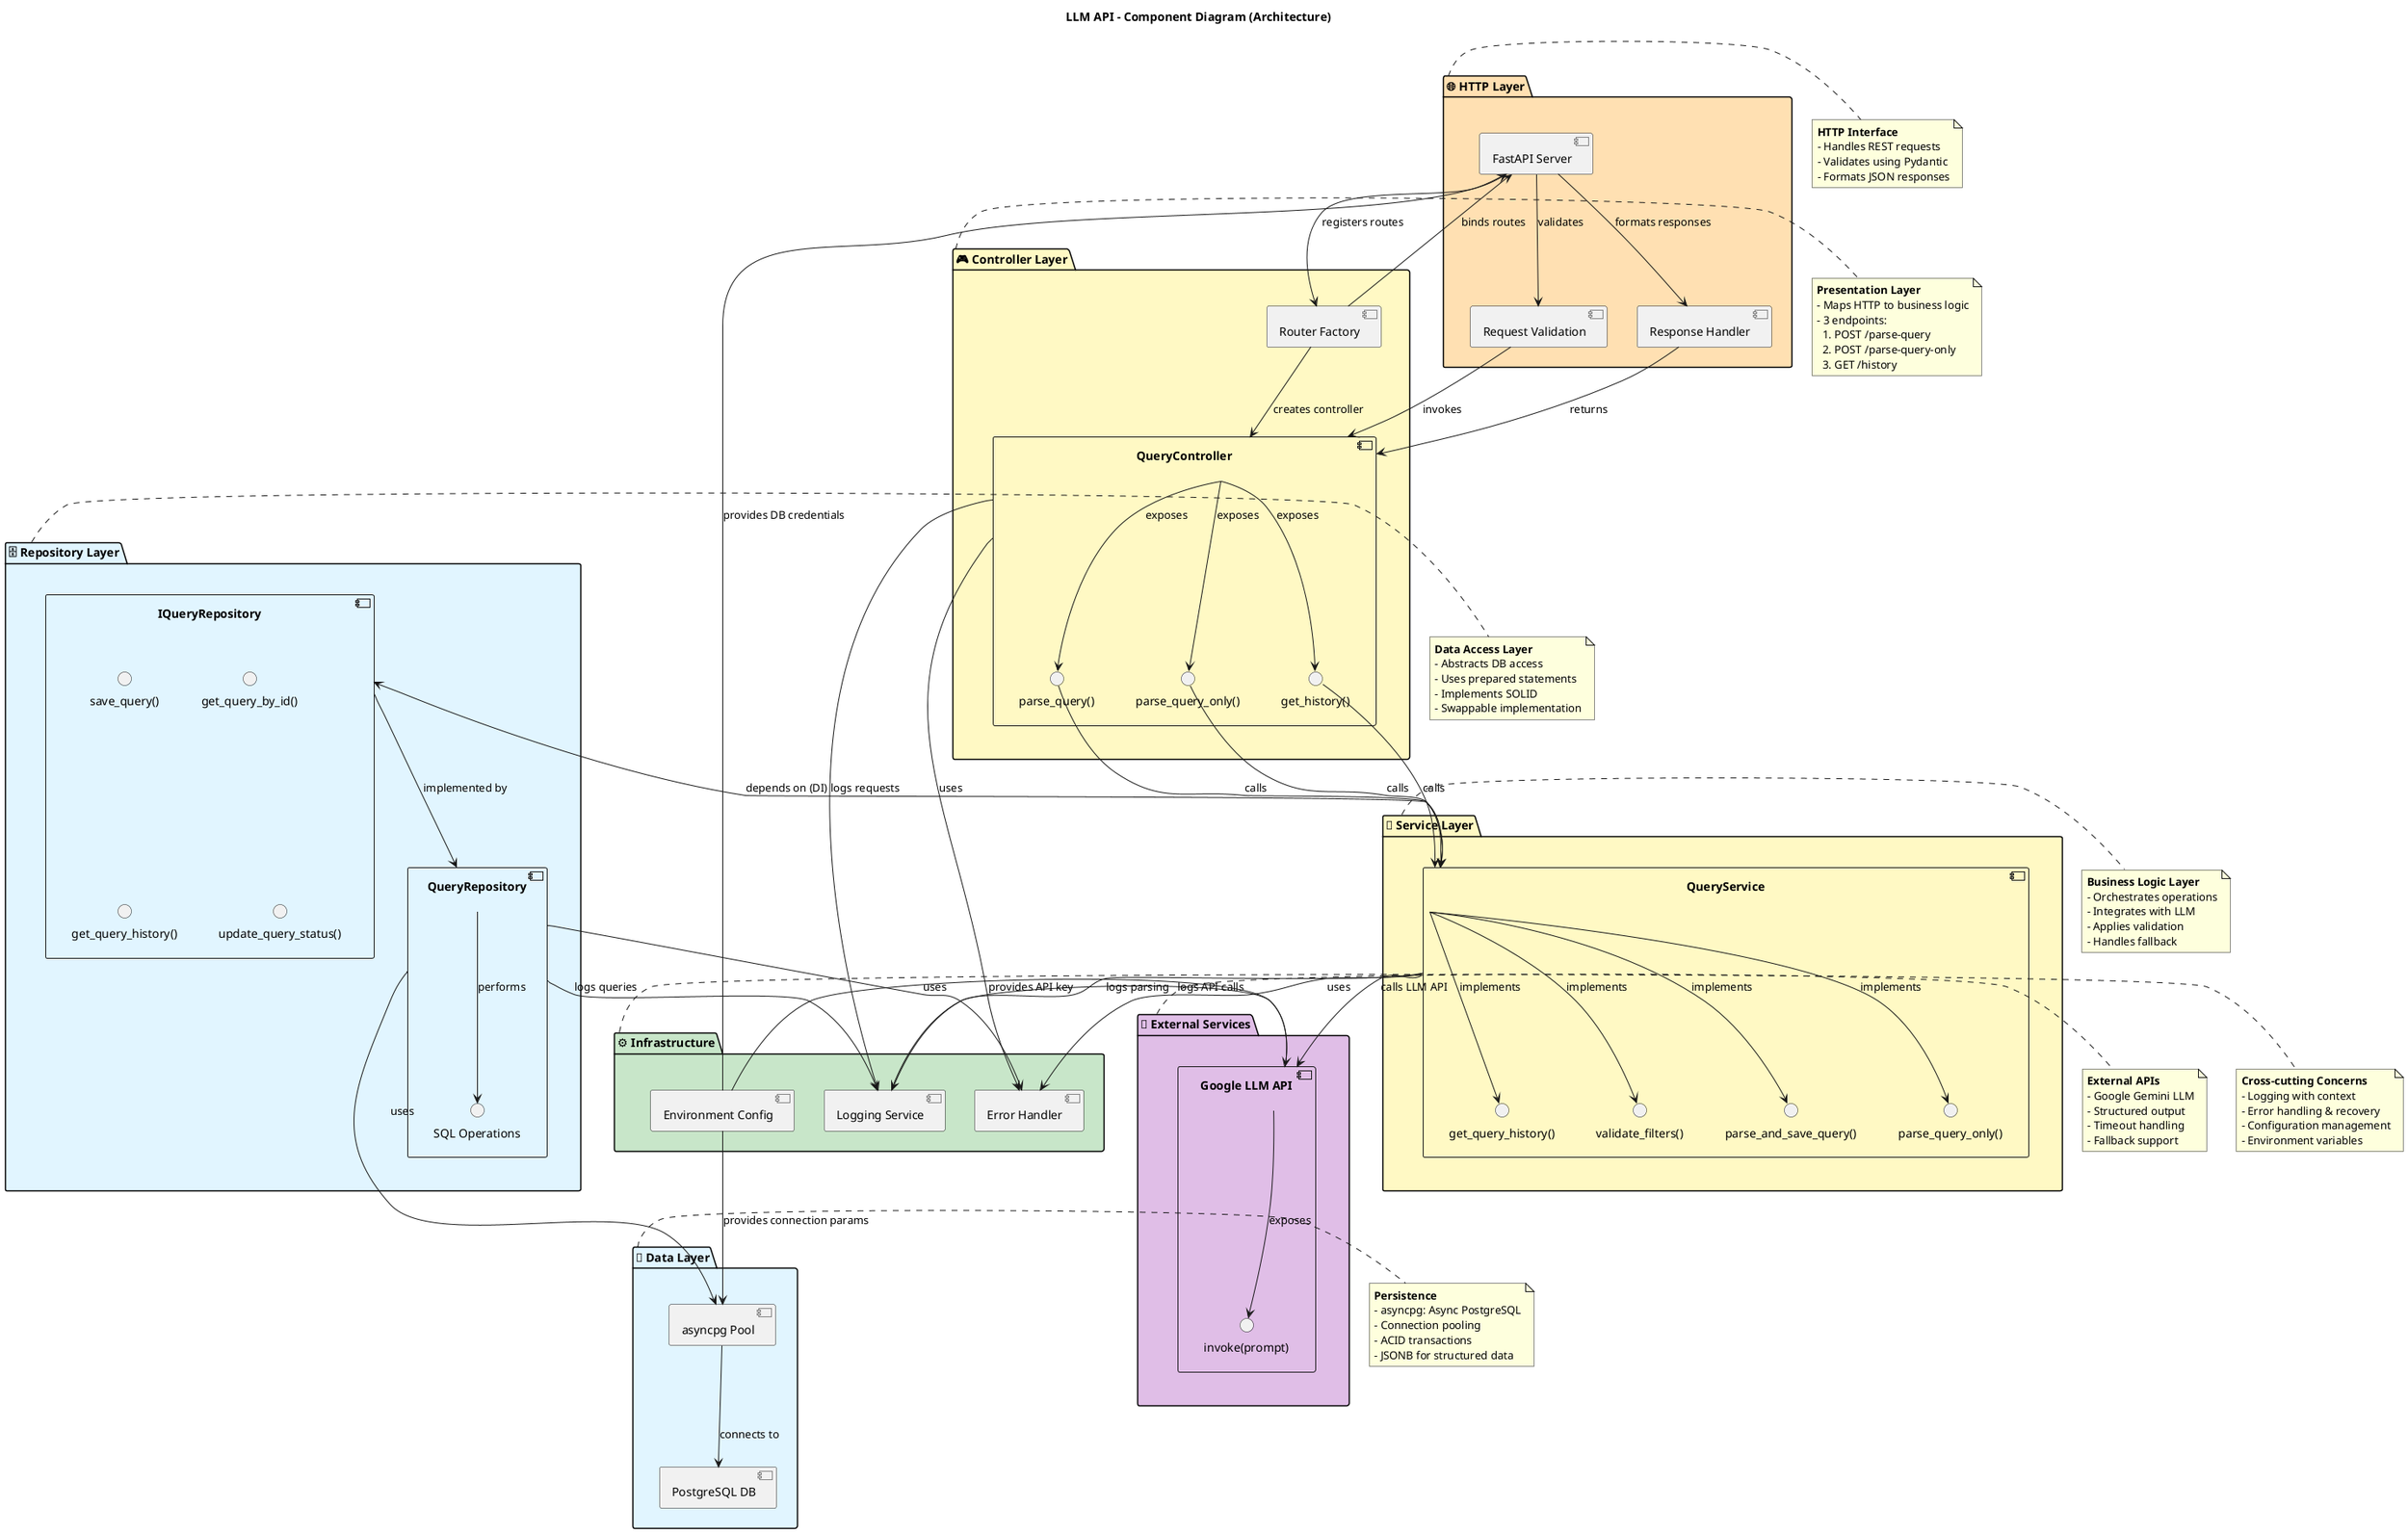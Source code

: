 @startuml LLM_API_Component_Diagram
!define API_COLOR #FFE0B2
!define LAYER_COLOR #FFF9C4
!define DATA_COLOR #E1F5FF
!define EXTERNAL_COLOR #E0BEE7
!define INFRASTRUCTURE_COLOR #C8E6C9

title "LLM API - Component Diagram (Architecture)"

package "🌐 HTTP Layer" as http_layer #FFE0B2 {
    component "FastAPI Server" as fastapi_app
    component "Request Validation" as request_validation
    component "Response Handler" as response_handler
}

package "🎮 Controller Layer" as controller_layer #FFF9C4 {
    component "QueryController" as controller {
        interface "parse_query()" as parse_query_endpoint
        interface "parse_query_only()" as parse_only_endpoint
        interface "get_history()" as get_history_endpoint
    }
    component "Router Factory" as router
}

package "🧠 Service Layer" as service_layer #FFF9C4 {
    component "QueryService" as service {
        interface "parse_and_save_query()" as parse_save
        interface "parse_query_only()" as parse_only
        interface "get_query_history()" as get_hist
        interface "validate_filters()" as validate
    }
}

package "🗄️ Repository Layer" as repo_layer #E1F5FF {
    component "IQueryRepository" as repo_interface {
        interface "save_query()" as save_query_repo
        interface "get_query_by_id()" as get_by_id_repo
        interface "get_query_history()" as get_hist_repo
        interface "update_query_status()" as update_status_repo
    }
    
    component "QueryRepository" as postgres_repo {
        interface "SQL Operations" as sql_ops
    }
}

package "💾 Data Layer" as data_layer #E1F5FF {
    component "asyncpg Pool" as asyncpg_pool
    component "PostgreSQL DB" as postgres_db
}

package "🤖 External Services" as external #E0BEE7 {
    component "Google LLM API" as google_llm {
        interface "invoke(prompt)" as llm_invoke
    }
}

package "⚙️ Infrastructure" as infrastructure #C8E6C9 {
    component "Logging Service" as logging
    component "Error Handler" as error_handler
    component "Environment Config" as config
}

' ============================================================================
' Relationships & Dependencies
' ============================================================================

fastapi_app --> request_validation : validates
fastapi_app --> response_handler : formats responses
fastapi_app --> router : registers routes

router --> controller : creates controller
router --> fastapi_app : binds routes

request_validation --> controller : invokes
controller --> parse_query_endpoint : exposes
controller --> parse_only_endpoint : exposes
controller --> get_history_endpoint : exposes

parse_query_endpoint --> service : calls
parse_only_endpoint --> service : calls
get_history_endpoint --> service : calls

service --> parse_save : implements
service --> parse_only : implements
service --> get_hist : implements
service --> validate : implements

service --> repo_interface : depends on (DI)
repo_interface --> postgres_repo : implemented by

postgres_repo --> sql_ops : performs
postgres_repo --> asyncpg_pool : uses

asyncpg_pool --> postgres_db : connects to

service --> google_llm : calls LLM API
google_llm --> llm_invoke : exposes

controller --> error_handler : uses
service --> error_handler : uses
postgres_repo --> error_handler : uses

controller --> logging : logs requests
service --> logging : logs parsing
postgres_repo --> logging : logs queries
google_llm --> logging : logs API calls

config --> fastapi_app : provides DB credentials
config --> asyncpg_pool : provides connection params
config --> google_llm : provides API key

response_handler --> controller : returns

' ============================================================================
' Notes
' ============================================================================

note right of http_layer
  **HTTP Interface**
  - Handles REST requests
  - Validates using Pydantic
  - Formats JSON responses
end note

note right of controller_layer
  **Presentation Layer**
  - Maps HTTP to business logic
  - 3 endpoints:
    1. POST /parse-query
    2. POST /parse-query-only
    3. GET /history
end note

note right of service_layer
  **Business Logic Layer**
  - Orchestrates operations
  - Integrates with LLM
  - Applies validation
  - Handles fallback
end note

note right of repo_layer
  **Data Access Layer**
  - Abstracts DB access
  - Uses prepared statements
  - Implements SOLID
  - Swappable implementation
end note

note right of data_layer
  **Persistence**
  - asyncpg: Async PostgreSQL
  - Connection pooling
  - ACID transactions
  - JSONB for structured data
end note

note right of external
  **External APIs**
  - Google Gemini LLM
  - Structured output
  - Timeout handling
  - Fallback support
end note

note right of infrastructure
  **Cross-cutting Concerns**
  - Logging with context
  - Error handling & recovery
  - Configuration management
  - Environment variables
end note

@enduml
